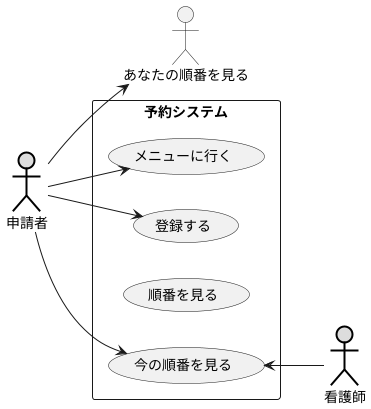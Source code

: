 @startuml 6-3
left to right direction
actor 申請者#DDDDDD;line:black;line.bold;
actor 看護師#DDDDDD;line:black;line.bold;
rectangle 予約システム {
usecase メニューに行く
usecase 登録する
usecase 順番を見る
usecase 今の順番を見る
}
今の順番を見る <-- 看護師 
申請者--> メニューに行く
申請者--> 登録する
申請者--> あなたの順番を見る
申請者--> 今の順番を見る
@enduml